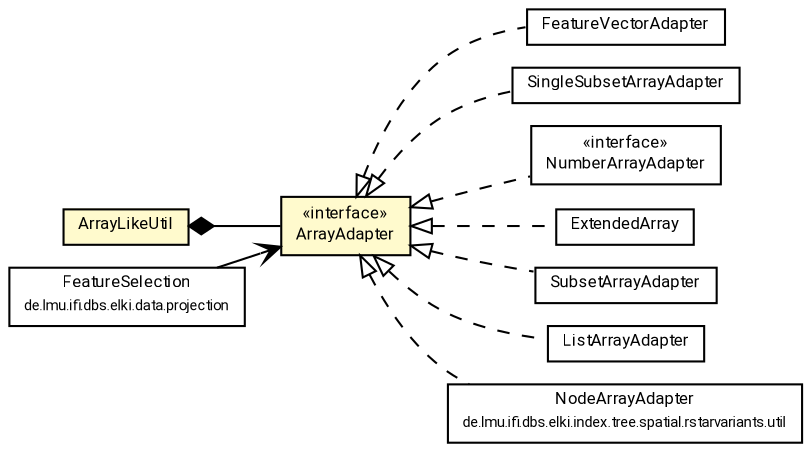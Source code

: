 #!/usr/local/bin/dot
#
# Class diagram 
# Generated by UMLGraph version R5_7_2-60-g0e99a6 (http://www.spinellis.gr/umlgraph/)
#

digraph G {
	graph [fontnames="svg"]
	edge [fontname="Roboto",fontsize=7,labelfontname="Roboto",labelfontsize=7,color="black"];
	node [fontname="Roboto",fontcolor="black",fontsize=8,shape=plaintext,margin=0,width=0,height=0];
	nodesep=0.15;
	ranksep=0.25;
	rankdir=LR;
	// de.lmu.ifi.dbs.elki.utilities.datastructures.arraylike.ArrayLikeUtil
	c1589396 [label=<<table title="de.lmu.ifi.dbs.elki.utilities.datastructures.arraylike.ArrayLikeUtil" border="0" cellborder="1" cellspacing="0" cellpadding="2" bgcolor="LemonChiffon" href="ArrayLikeUtil.html" target="_parent">
		<tr><td><table border="0" cellspacing="0" cellpadding="1">
		<tr><td align="center" balign="center"> <font face="Roboto">ArrayLikeUtil</font> </td></tr>
		</table></td></tr>
		</table>>, URL="ArrayLikeUtil.html"];
	// de.lmu.ifi.dbs.elki.utilities.datastructures.arraylike.FeatureVectorAdapter<F>
	c1589478 [label=<<table title="de.lmu.ifi.dbs.elki.utilities.datastructures.arraylike.FeatureVectorAdapter" border="0" cellborder="1" cellspacing="0" cellpadding="2" href="FeatureVectorAdapter.html" target="_parent">
		<tr><td><table border="0" cellspacing="0" cellpadding="1">
		<tr><td align="center" balign="center"> <font face="Roboto">FeatureVectorAdapter</font> </td></tr>
		</table></td></tr>
		</table>>, URL="FeatureVectorAdapter.html"];
	// de.lmu.ifi.dbs.elki.data.projection.FeatureSelection<V extends de.lmu.ifi.dbs.elki.data.FeatureVector<F>, F>
	c1589573 [label=<<table title="de.lmu.ifi.dbs.elki.data.projection.FeatureSelection" border="0" cellborder="1" cellspacing="0" cellpadding="2" href="../../../data/projection/FeatureSelection.html" target="_parent">
		<tr><td><table border="0" cellspacing="0" cellpadding="1">
		<tr><td align="center" balign="center"> <font face="Roboto">FeatureSelection</font> </td></tr>
		<tr><td align="center" balign="center"> <font face="Roboto" point-size="7.0">de.lmu.ifi.dbs.elki.data.projection</font> </td></tr>
		</table></td></tr>
		</table>>, URL="../../../data/projection/FeatureSelection.html"];
	// de.lmu.ifi.dbs.elki.utilities.datastructures.arraylike.ArrayAdapter<T, A>
	c1590421 [label=<<table title="de.lmu.ifi.dbs.elki.utilities.datastructures.arraylike.ArrayAdapter" border="0" cellborder="1" cellspacing="0" cellpadding="2" bgcolor="lemonChiffon" href="ArrayAdapter.html" target="_parent">
		<tr><td><table border="0" cellspacing="0" cellpadding="1">
		<tr><td align="center" balign="center"> &#171;interface&#187; </td></tr>
		<tr><td align="center" balign="center"> <font face="Roboto">ArrayAdapter</font> </td></tr>
		</table></td></tr>
		</table>>, URL="ArrayAdapter.html"];
	// de.lmu.ifi.dbs.elki.utilities.datastructures.arraylike.SingleSubsetArrayAdapter<T, A>
	c1590423 [label=<<table title="de.lmu.ifi.dbs.elki.utilities.datastructures.arraylike.SingleSubsetArrayAdapter" border="0" cellborder="1" cellspacing="0" cellpadding="2" href="SingleSubsetArrayAdapter.html" target="_parent">
		<tr><td><table border="0" cellspacing="0" cellpadding="1">
		<tr><td align="center" balign="center"> <font face="Roboto">SingleSubsetArrayAdapter</font> </td></tr>
		</table></td></tr>
		</table>>, URL="SingleSubsetArrayAdapter.html"];
	// de.lmu.ifi.dbs.elki.utilities.datastructures.arraylike.NumberArrayAdapter<N extends java.lang.Number, A>
	c1590424 [label=<<table title="de.lmu.ifi.dbs.elki.utilities.datastructures.arraylike.NumberArrayAdapter" border="0" cellborder="1" cellspacing="0" cellpadding="2" href="NumberArrayAdapter.html" target="_parent">
		<tr><td><table border="0" cellspacing="0" cellpadding="1">
		<tr><td align="center" balign="center"> &#171;interface&#187; </td></tr>
		<tr><td align="center" balign="center"> <font face="Roboto">NumberArrayAdapter</font> </td></tr>
		</table></td></tr>
		</table>>, URL="NumberArrayAdapter.html"];
	// de.lmu.ifi.dbs.elki.utilities.datastructures.arraylike.ExtendedArray<T>
	c1590426 [label=<<table title="de.lmu.ifi.dbs.elki.utilities.datastructures.arraylike.ExtendedArray" border="0" cellborder="1" cellspacing="0" cellpadding="2" href="ExtendedArray.html" target="_parent">
		<tr><td><table border="0" cellspacing="0" cellpadding="1">
		<tr><td align="center" balign="center"> <font face="Roboto">ExtendedArray</font> </td></tr>
		</table></td></tr>
		</table>>, URL="ExtendedArray.html"];
	// de.lmu.ifi.dbs.elki.utilities.datastructures.arraylike.SubsetArrayAdapter<T, A>
	c1590427 [label=<<table title="de.lmu.ifi.dbs.elki.utilities.datastructures.arraylike.SubsetArrayAdapter" border="0" cellborder="1" cellspacing="0" cellpadding="2" href="SubsetArrayAdapter.html" target="_parent">
		<tr><td><table border="0" cellspacing="0" cellpadding="1">
		<tr><td align="center" balign="center"> <font face="Roboto">SubsetArrayAdapter</font> </td></tr>
		</table></td></tr>
		</table>>, URL="SubsetArrayAdapter.html"];
	// de.lmu.ifi.dbs.elki.utilities.datastructures.arraylike.ListArrayAdapter<T>
	c1590428 [label=<<table title="de.lmu.ifi.dbs.elki.utilities.datastructures.arraylike.ListArrayAdapter" border="0" cellborder="1" cellspacing="0" cellpadding="2" href="ListArrayAdapter.html" target="_parent">
		<tr><td><table border="0" cellspacing="0" cellpadding="1">
		<tr><td align="center" balign="center"> <font face="Roboto">ListArrayAdapter</font> </td></tr>
		</table></td></tr>
		</table>>, URL="ListArrayAdapter.html"];
	// de.lmu.ifi.dbs.elki.index.tree.spatial.rstarvariants.util.NodeArrayAdapter
	c1590905 [label=<<table title="de.lmu.ifi.dbs.elki.index.tree.spatial.rstarvariants.util.NodeArrayAdapter" border="0" cellborder="1" cellspacing="0" cellpadding="2" href="../../../index/tree/spatial/rstarvariants/util/NodeArrayAdapter.html" target="_parent">
		<tr><td><table border="0" cellspacing="0" cellpadding="1">
		<tr><td align="center" balign="center"> <font face="Roboto">NodeArrayAdapter</font> </td></tr>
		<tr><td align="center" balign="center"> <font face="Roboto" point-size="7.0">de.lmu.ifi.dbs.elki.index.tree.spatial.rstarvariants.util</font> </td></tr>
		</table></td></tr>
		</table>>, URL="../../../index/tree/spatial/rstarvariants/util/NodeArrayAdapter.html"];
	// de.lmu.ifi.dbs.elki.utilities.datastructures.arraylike.ArrayLikeUtil composed de.lmu.ifi.dbs.elki.utilities.datastructures.arraylike.ArrayAdapter<T, A>
	c1589396 -> c1590421 [arrowhead=none,arrowtail=diamond,dir=back,weight=6];
	// de.lmu.ifi.dbs.elki.utilities.datastructures.arraylike.FeatureVectorAdapter<F> implements de.lmu.ifi.dbs.elki.utilities.datastructures.arraylike.ArrayAdapter<T, A>
	c1590421 -> c1589478 [arrowtail=empty,style=dashed,dir=back,weight=9];
	// de.lmu.ifi.dbs.elki.utilities.datastructures.arraylike.SingleSubsetArrayAdapter<T, A> implements de.lmu.ifi.dbs.elki.utilities.datastructures.arraylike.ArrayAdapter<T, A>
	c1590421 -> c1590423 [arrowtail=empty,style=dashed,dir=back,weight=9];
	// de.lmu.ifi.dbs.elki.utilities.datastructures.arraylike.NumberArrayAdapter<N extends java.lang.Number, A> implements de.lmu.ifi.dbs.elki.utilities.datastructures.arraylike.ArrayAdapter<T, A>
	c1590421 -> c1590424 [arrowtail=empty,style=dashed,dir=back,weight=9];
	// de.lmu.ifi.dbs.elki.utilities.datastructures.arraylike.ExtendedArray<T> implements de.lmu.ifi.dbs.elki.utilities.datastructures.arraylike.ArrayAdapter<T, A>
	c1590421 -> c1590426 [arrowtail=empty,style=dashed,dir=back,weight=9];
	// de.lmu.ifi.dbs.elki.utilities.datastructures.arraylike.SubsetArrayAdapter<T, A> implements de.lmu.ifi.dbs.elki.utilities.datastructures.arraylike.ArrayAdapter<T, A>
	c1590421 -> c1590427 [arrowtail=empty,style=dashed,dir=back,weight=9];
	// de.lmu.ifi.dbs.elki.utilities.datastructures.arraylike.ListArrayAdapter<T> implements de.lmu.ifi.dbs.elki.utilities.datastructures.arraylike.ArrayAdapter<T, A>
	c1590421 -> c1590428 [arrowtail=empty,style=dashed,dir=back,weight=9];
	// de.lmu.ifi.dbs.elki.index.tree.spatial.rstarvariants.util.NodeArrayAdapter implements de.lmu.ifi.dbs.elki.utilities.datastructures.arraylike.ArrayAdapter<T, A>
	c1590421 -> c1590905 [arrowtail=empty,style=dashed,dir=back,weight=9];
	// de.lmu.ifi.dbs.elki.data.projection.FeatureSelection<V extends de.lmu.ifi.dbs.elki.data.FeatureVector<F>, F> navassoc de.lmu.ifi.dbs.elki.utilities.datastructures.arraylike.ArrayAdapter<T, A>
	c1589573 -> c1590421 [arrowhead=open,weight=1];
}

